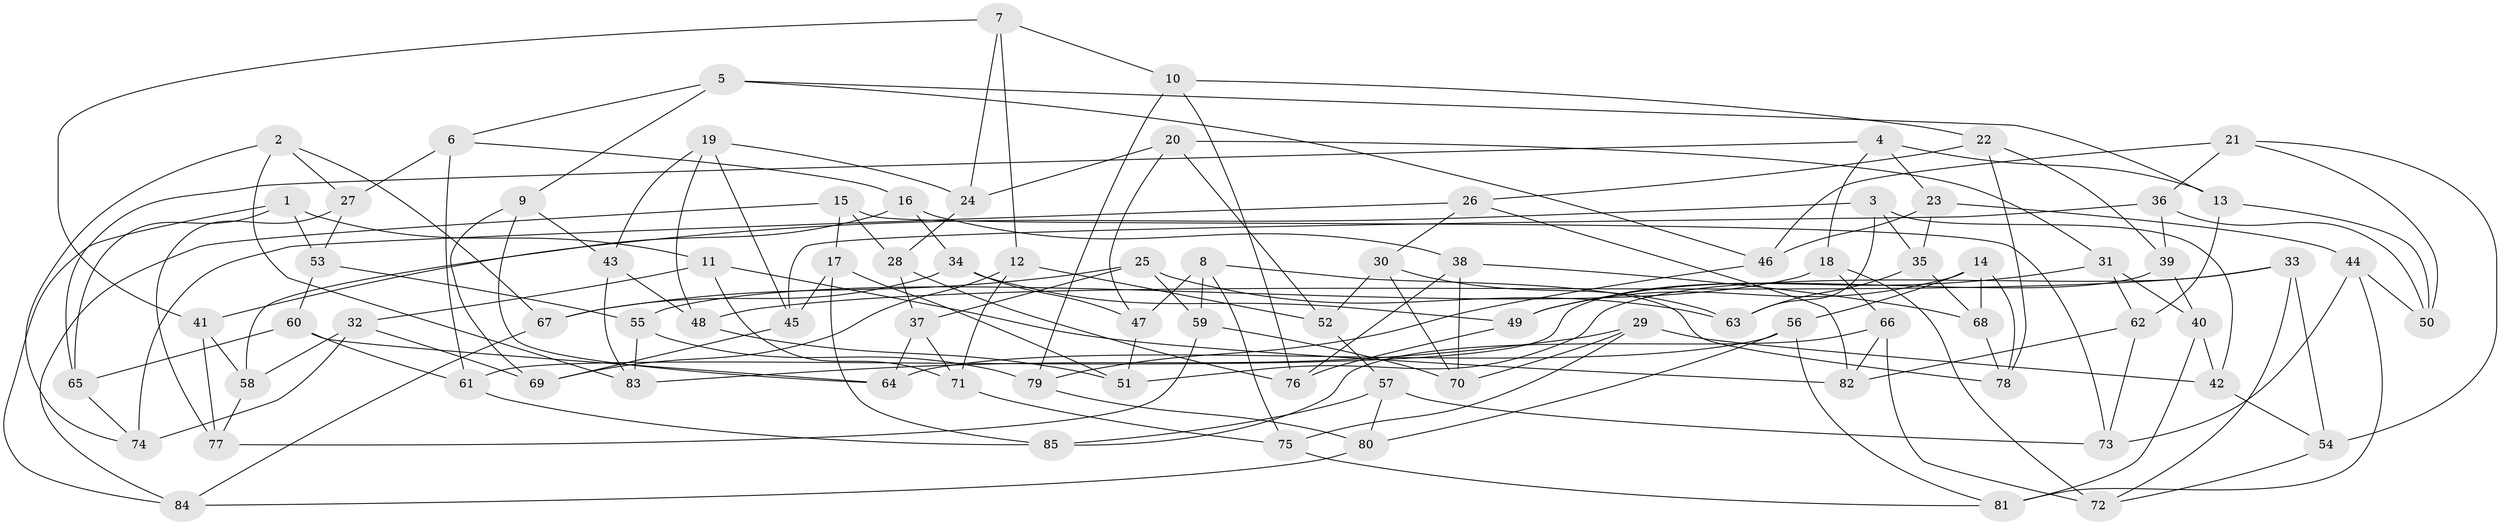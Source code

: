 // coarse degree distribution, {3: 0.23529411764705882, 4: 0.29411764705882354, 5: 0.14705882352941177, 8: 0.08823529411764706, 6: 0.029411764705882353, 7: 0.14705882352941177, 10: 0.029411764705882353, 12: 0.029411764705882353}
// Generated by graph-tools (version 1.1) at 2025/02/03/04/25 22:02:16]
// undirected, 85 vertices, 170 edges
graph export_dot {
graph [start="1"]
  node [color=gray90,style=filled];
  1;
  2;
  3;
  4;
  5;
  6;
  7;
  8;
  9;
  10;
  11;
  12;
  13;
  14;
  15;
  16;
  17;
  18;
  19;
  20;
  21;
  22;
  23;
  24;
  25;
  26;
  27;
  28;
  29;
  30;
  31;
  32;
  33;
  34;
  35;
  36;
  37;
  38;
  39;
  40;
  41;
  42;
  43;
  44;
  45;
  46;
  47;
  48;
  49;
  50;
  51;
  52;
  53;
  54;
  55;
  56;
  57;
  58;
  59;
  60;
  61;
  62;
  63;
  64;
  65;
  66;
  67;
  68;
  69;
  70;
  71;
  72;
  73;
  74;
  75;
  76;
  77;
  78;
  79;
  80;
  81;
  82;
  83;
  84;
  85;
  1 -- 84;
  1 -- 53;
  1 -- 65;
  1 -- 11;
  2 -- 83;
  2 -- 74;
  2 -- 27;
  2 -- 67;
  3 -- 63;
  3 -- 42;
  3 -- 41;
  3 -- 35;
  4 -- 65;
  4 -- 18;
  4 -- 23;
  4 -- 13;
  5 -- 9;
  5 -- 46;
  5 -- 6;
  5 -- 13;
  6 -- 16;
  6 -- 27;
  6 -- 61;
  7 -- 41;
  7 -- 24;
  7 -- 10;
  7 -- 12;
  8 -- 47;
  8 -- 75;
  8 -- 78;
  8 -- 59;
  9 -- 69;
  9 -- 64;
  9 -- 43;
  10 -- 22;
  10 -- 76;
  10 -- 79;
  11 -- 32;
  11 -- 71;
  11 -- 82;
  12 -- 52;
  12 -- 71;
  12 -- 69;
  13 -- 50;
  13 -- 62;
  14 -- 49;
  14 -- 78;
  14 -- 68;
  14 -- 56;
  15 -- 17;
  15 -- 73;
  15 -- 28;
  15 -- 84;
  16 -- 34;
  16 -- 58;
  16 -- 38;
  17 -- 85;
  17 -- 45;
  17 -- 51;
  18 -- 72;
  18 -- 66;
  18 -- 55;
  19 -- 43;
  19 -- 48;
  19 -- 24;
  19 -- 45;
  20 -- 52;
  20 -- 24;
  20 -- 31;
  20 -- 47;
  21 -- 54;
  21 -- 50;
  21 -- 36;
  21 -- 46;
  22 -- 39;
  22 -- 26;
  22 -- 78;
  23 -- 35;
  23 -- 46;
  23 -- 44;
  24 -- 28;
  25 -- 59;
  25 -- 37;
  25 -- 67;
  25 -- 63;
  26 -- 30;
  26 -- 82;
  26 -- 74;
  27 -- 77;
  27 -- 53;
  28 -- 76;
  28 -- 37;
  29 -- 75;
  29 -- 70;
  29 -- 83;
  29 -- 42;
  30 -- 63;
  30 -- 70;
  30 -- 52;
  31 -- 40;
  31 -- 49;
  31 -- 62;
  32 -- 69;
  32 -- 74;
  32 -- 58;
  33 -- 72;
  33 -- 51;
  33 -- 54;
  33 -- 48;
  34 -- 47;
  34 -- 49;
  34 -- 67;
  35 -- 63;
  35 -- 68;
  36 -- 39;
  36 -- 45;
  36 -- 50;
  37 -- 71;
  37 -- 64;
  38 -- 68;
  38 -- 70;
  38 -- 76;
  39 -- 61;
  39 -- 40;
  40 -- 42;
  40 -- 81;
  41 -- 77;
  41 -- 58;
  42 -- 54;
  43 -- 48;
  43 -- 83;
  44 -- 81;
  44 -- 73;
  44 -- 50;
  45 -- 69;
  46 -- 79;
  47 -- 51;
  48 -- 51;
  49 -- 76;
  52 -- 57;
  53 -- 60;
  53 -- 55;
  54 -- 72;
  55 -- 79;
  55 -- 83;
  56 -- 81;
  56 -- 64;
  56 -- 80;
  57 -- 73;
  57 -- 85;
  57 -- 80;
  58 -- 77;
  59 -- 70;
  59 -- 77;
  60 -- 65;
  60 -- 64;
  60 -- 61;
  61 -- 85;
  62 -- 73;
  62 -- 82;
  65 -- 74;
  66 -- 85;
  66 -- 82;
  66 -- 72;
  67 -- 84;
  68 -- 78;
  71 -- 75;
  75 -- 81;
  79 -- 80;
  80 -- 84;
}
